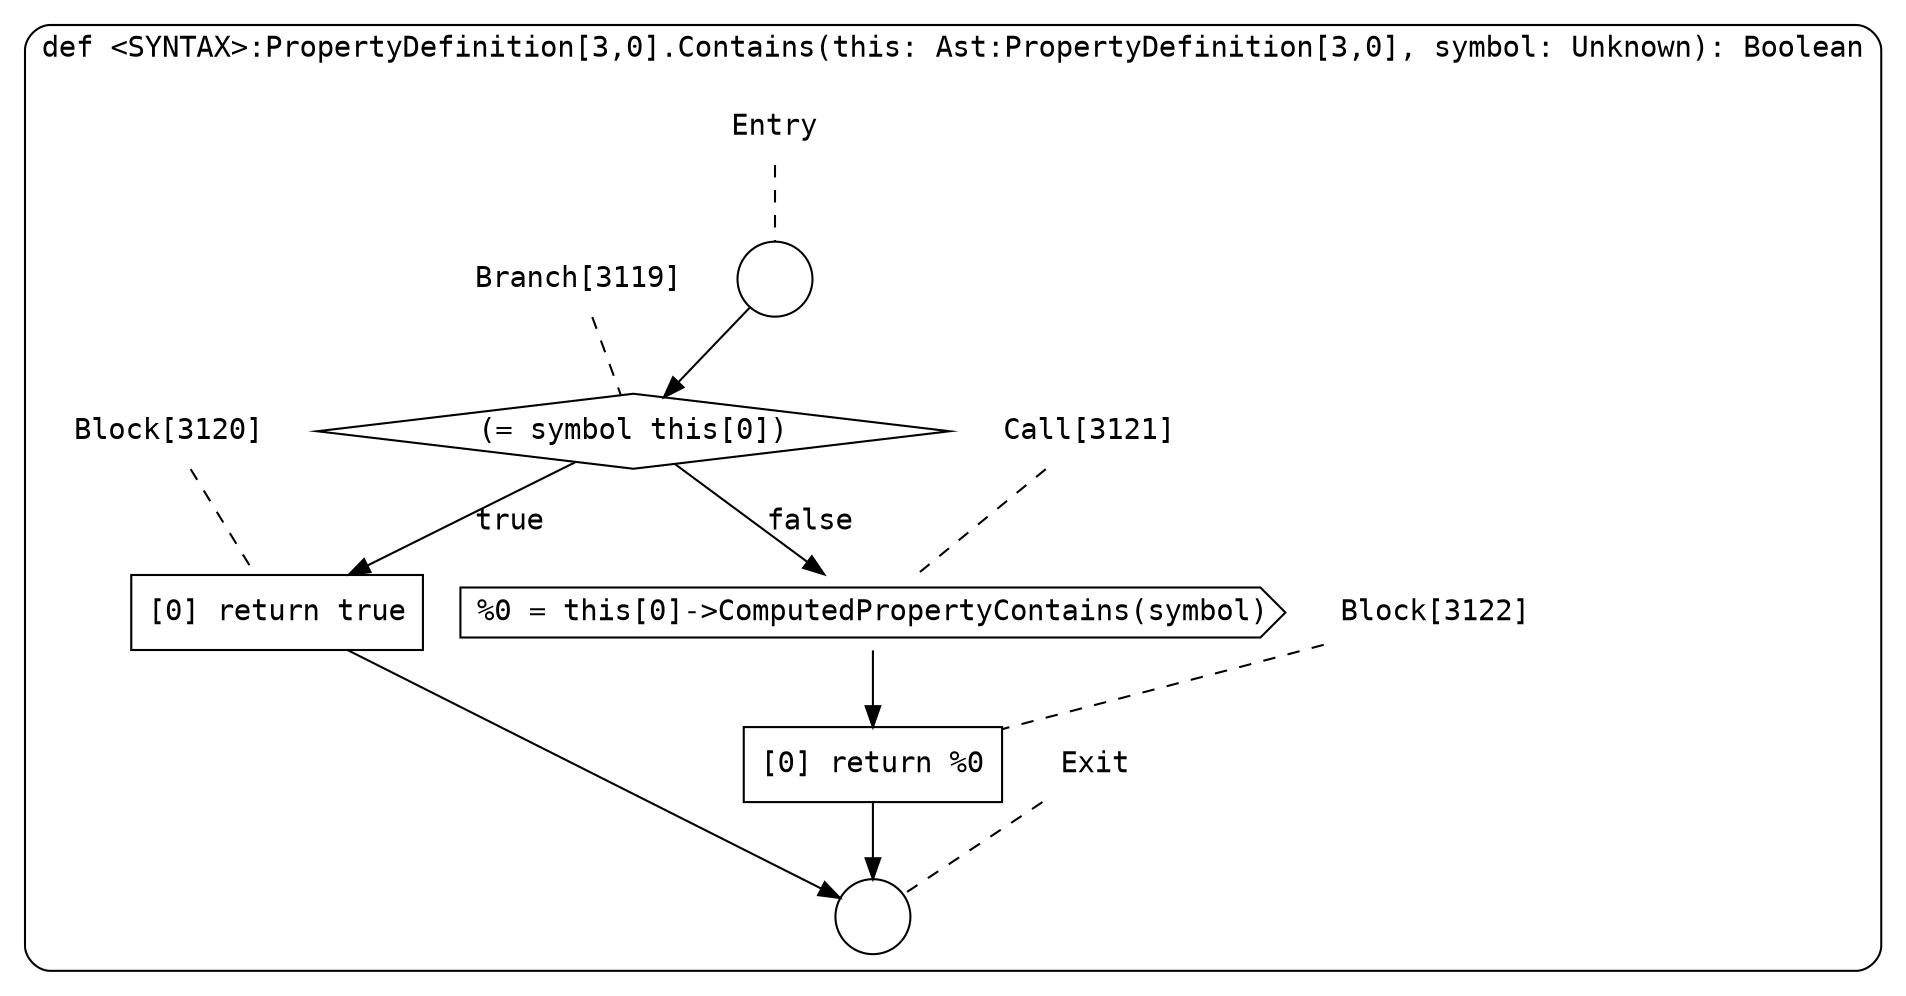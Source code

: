 digraph {
  graph [fontname = "Consolas"]
  node [fontname = "Consolas"]
  edge [fontname = "Consolas"]
  subgraph cluster816 {
    label = "def <SYNTAX>:PropertyDefinition[3,0].Contains(this: Ast:PropertyDefinition[3,0], symbol: Unknown): Boolean"
    style = rounded
    cluster816_entry_name [shape=none, label=<<font color="black">Entry</font>>]
    cluster816_entry_name -> cluster816_entry [arrowhead=none, color="black", style=dashed]
    cluster816_entry [shape=circle label=" " color="black" fillcolor="white" style=filled]
    cluster816_entry -> node3119 [color="black"]
    cluster816_exit_name [shape=none, label=<<font color="black">Exit</font>>]
    cluster816_exit_name -> cluster816_exit [arrowhead=none, color="black", style=dashed]
    cluster816_exit [shape=circle label=" " color="black" fillcolor="white" style=filled]
    node3119_name [shape=none, label=<<font color="black">Branch[3119]</font>>]
    node3119_name -> node3119 [arrowhead=none, color="black", style=dashed]
    node3119 [shape=diamond, label=<<font color="black">(= symbol this[0])</font>> color="black" fillcolor="white", style=filled]
    node3119 -> node3120 [label=<<font color="black">true</font>> color="black"]
    node3119 -> node3121 [label=<<font color="black">false</font>> color="black"]
    node3120_name [shape=none, label=<<font color="black">Block[3120]</font>>]
    node3120_name -> node3120 [arrowhead=none, color="black", style=dashed]
    node3120 [shape=box, label=<<font color="black">[0] return true<BR ALIGN="LEFT"/></font>> color="black" fillcolor="white", style=filled]
    node3120 -> cluster816_exit [color="black"]
    node3121_name [shape=none, label=<<font color="black">Call[3121]</font>>]
    node3121_name -> node3121 [arrowhead=none, color="black", style=dashed]
    node3121 [shape=cds, label=<<font color="black">%0 = this[0]-&gt;ComputedPropertyContains(symbol)</font>> color="black" fillcolor="white", style=filled]
    node3121 -> node3122 [color="black"]
    node3122_name [shape=none, label=<<font color="black">Block[3122]</font>>]
    node3122_name -> node3122 [arrowhead=none, color="black", style=dashed]
    node3122 [shape=box, label=<<font color="black">[0] return %0<BR ALIGN="LEFT"/></font>> color="black" fillcolor="white", style=filled]
    node3122 -> cluster816_exit [color="black"]
  }
}